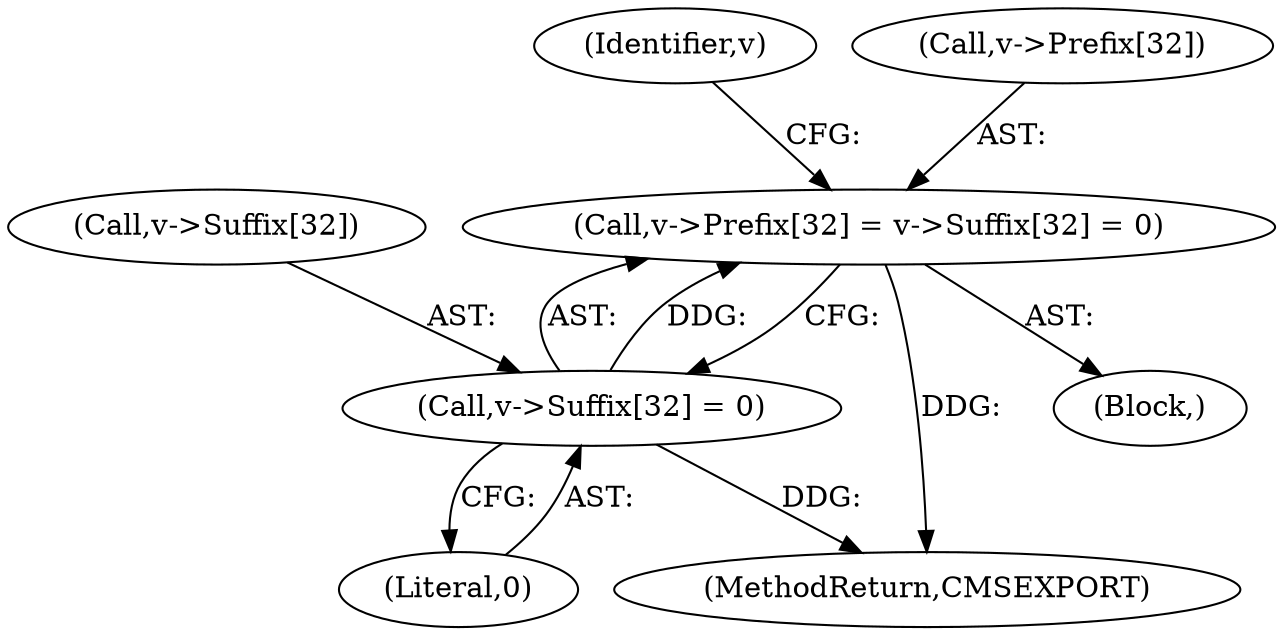 digraph "0_Little-CMS_91c2db7f2559be504211b283bc3a2c631d6f06d9@pointer" {
"1000167" [label="(Call,v->Prefix[32] = v->Suffix[32] = 0)"];
"1000173" [label="(Call,v->Suffix[32] = 0)"];
"1000174" [label="(Call,v->Suffix[32])"];
"1000187" [label="(MethodReturn,CMSEXPORT)"];
"1000182" [label="(Identifier,v)"];
"1000168" [label="(Call,v->Prefix[32])"];
"1000106" [label="(Block,)"];
"1000179" [label="(Literal,0)"];
"1000167" [label="(Call,v->Prefix[32] = v->Suffix[32] = 0)"];
"1000173" [label="(Call,v->Suffix[32] = 0)"];
"1000167" -> "1000106"  [label="AST: "];
"1000167" -> "1000173"  [label="CFG: "];
"1000168" -> "1000167"  [label="AST: "];
"1000173" -> "1000167"  [label="AST: "];
"1000182" -> "1000167"  [label="CFG: "];
"1000167" -> "1000187"  [label="DDG: "];
"1000173" -> "1000167"  [label="DDG: "];
"1000173" -> "1000179"  [label="CFG: "];
"1000174" -> "1000173"  [label="AST: "];
"1000179" -> "1000173"  [label="AST: "];
"1000173" -> "1000187"  [label="DDG: "];
}
